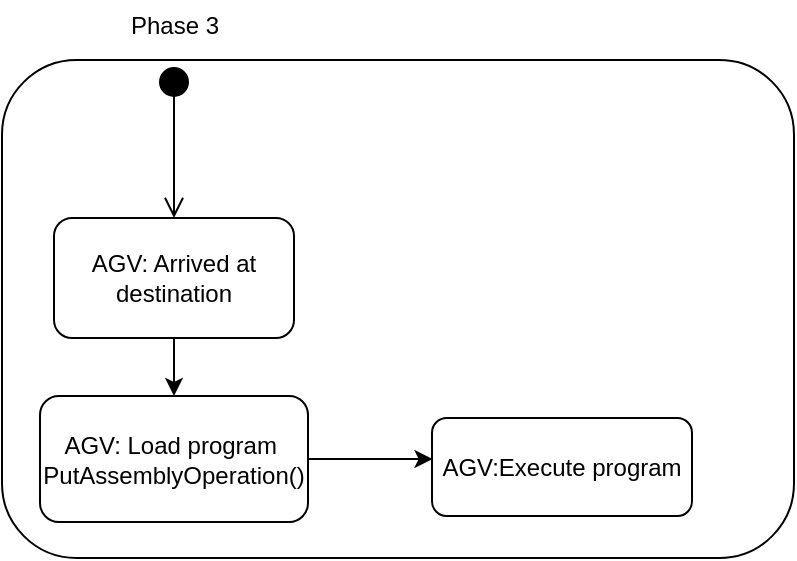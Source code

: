 <mxfile version="20.8.16" type="device"><diagram name="Side-1" id="chvBtH-IVRfLuKZsh_BS"><mxGraphModel dx="989" dy="982" grid="0" gridSize="10" guides="1" tooltips="1" connect="1" arrows="1" fold="1" page="0" pageScale="1" pageWidth="827" pageHeight="1169" math="0" shadow="0"><root><mxCell id="0"/><mxCell id="1" parent="0"/><mxCell id="xkidl3sySZmdugLmooAT-8" value="" style="rounded=1;whiteSpace=wrap;html=1;" vertex="1" parent="1"><mxGeometry x="284" y="6" width="396" height="249" as="geometry"/></mxCell><mxCell id="xkidl3sySZmdugLmooAT-1" value="Phase 3" style="text;html=1;align=center;verticalAlign=middle;resizable=0;points=[];autosize=1;strokeColor=none;fillColor=none;" vertex="1" parent="1"><mxGeometry x="339" y="-24" width="62" height="26" as="geometry"/></mxCell><mxCell id="xkidl3sySZmdugLmooAT-2" value="" style="html=1;verticalAlign=bottom;startArrow=circle;startFill=1;endArrow=open;startSize=6;endSize=8;rounded=0;entryX=0.5;entryY=0;entryDx=0;entryDy=0;" edge="1" parent="1" target="xkidl3sySZmdugLmooAT-6"><mxGeometry width="80" relative="1" as="geometry"><mxPoint x="370" y="9" as="sourcePoint"/><mxPoint x="357" y="41" as="targetPoint"/></mxGeometry></mxCell><mxCell id="xkidl3sySZmdugLmooAT-5" style="edgeStyle=orthogonalEdgeStyle;rounded=0;orthogonalLoop=1;jettySize=auto;html=1;" edge="1" parent="1" source="xkidl3sySZmdugLmooAT-3"><mxGeometry relative="1" as="geometry"><mxPoint x="499.276" y="205.5" as="targetPoint"/></mxGeometry></mxCell><mxCell id="xkidl3sySZmdugLmooAT-3" value="AGV: Load program&amp;nbsp;&lt;br&gt;PutAssemblyOperation()" style="rounded=1;whiteSpace=wrap;html=1;" vertex="1" parent="1"><mxGeometry x="303" y="174" width="134" height="63" as="geometry"/></mxCell><mxCell id="xkidl3sySZmdugLmooAT-4" value="AGV:Execute program" style="rounded=1;whiteSpace=wrap;html=1;" vertex="1" parent="1"><mxGeometry x="499" y="185" width="130" height="49" as="geometry"/></mxCell><mxCell id="xkidl3sySZmdugLmooAT-7" style="edgeStyle=orthogonalEdgeStyle;rounded=0;orthogonalLoop=1;jettySize=auto;html=1;" edge="1" parent="1" source="xkidl3sySZmdugLmooAT-6" target="xkidl3sySZmdugLmooAT-3"><mxGeometry relative="1" as="geometry"/></mxCell><mxCell id="xkidl3sySZmdugLmooAT-6" value="AGV: Arrived at destination" style="rounded=1;whiteSpace=wrap;html=1;" vertex="1" parent="1"><mxGeometry x="310" y="85" width="120" height="60" as="geometry"/></mxCell></root></mxGraphModel></diagram></mxfile>